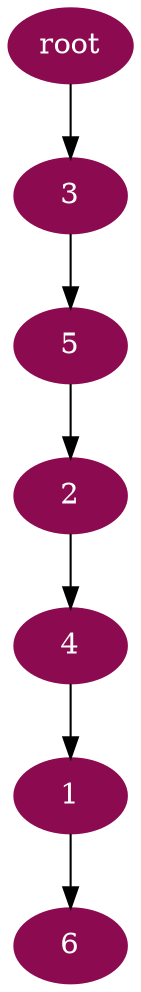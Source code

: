 digraph G {
node [color=deeppink4, style=filled, fontcolor=white];
4 -> 1;
5 -> 2;
"root" -> 3;
2 -> 4;
3 -> 5;
1 -> 6;
}
